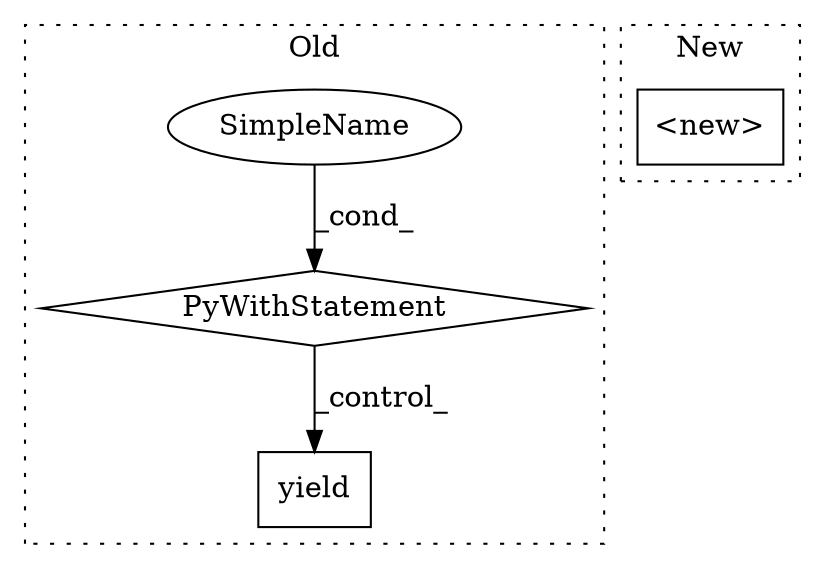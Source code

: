 digraph G {
subgraph cluster0 {
1 [label="yield" a="112" s="1089" l="7" shape="box"];
3 [label="SimpleName" a="42" s="" l="" shape="ellipse"];
4 [label="PyWithStatement" a="104" s="999,1060" l="10,2" shape="diamond"];
label = "Old";
style="dotted";
}
subgraph cluster1 {
2 [label="<new>" a="14" s="1080" l="43" shape="box"];
label = "New";
style="dotted";
}
3 -> 4 [label="_cond_"];
4 -> 1 [label="_control_"];
}